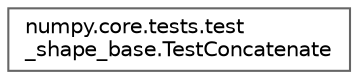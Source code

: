digraph "Graphical Class Hierarchy"
{
 // LATEX_PDF_SIZE
  bgcolor="transparent";
  edge [fontname=Helvetica,fontsize=10,labelfontname=Helvetica,labelfontsize=10];
  node [fontname=Helvetica,fontsize=10,shape=box,height=0.2,width=0.4];
  rankdir="LR";
  Node0 [id="Node000000",label="numpy.core.tests.test\l_shape_base.TestConcatenate",height=0.2,width=0.4,color="grey40", fillcolor="white", style="filled",URL="$dc/d30/classnumpy_1_1core_1_1tests_1_1test__shape__base_1_1TestConcatenate.html",tooltip=" "];
}
